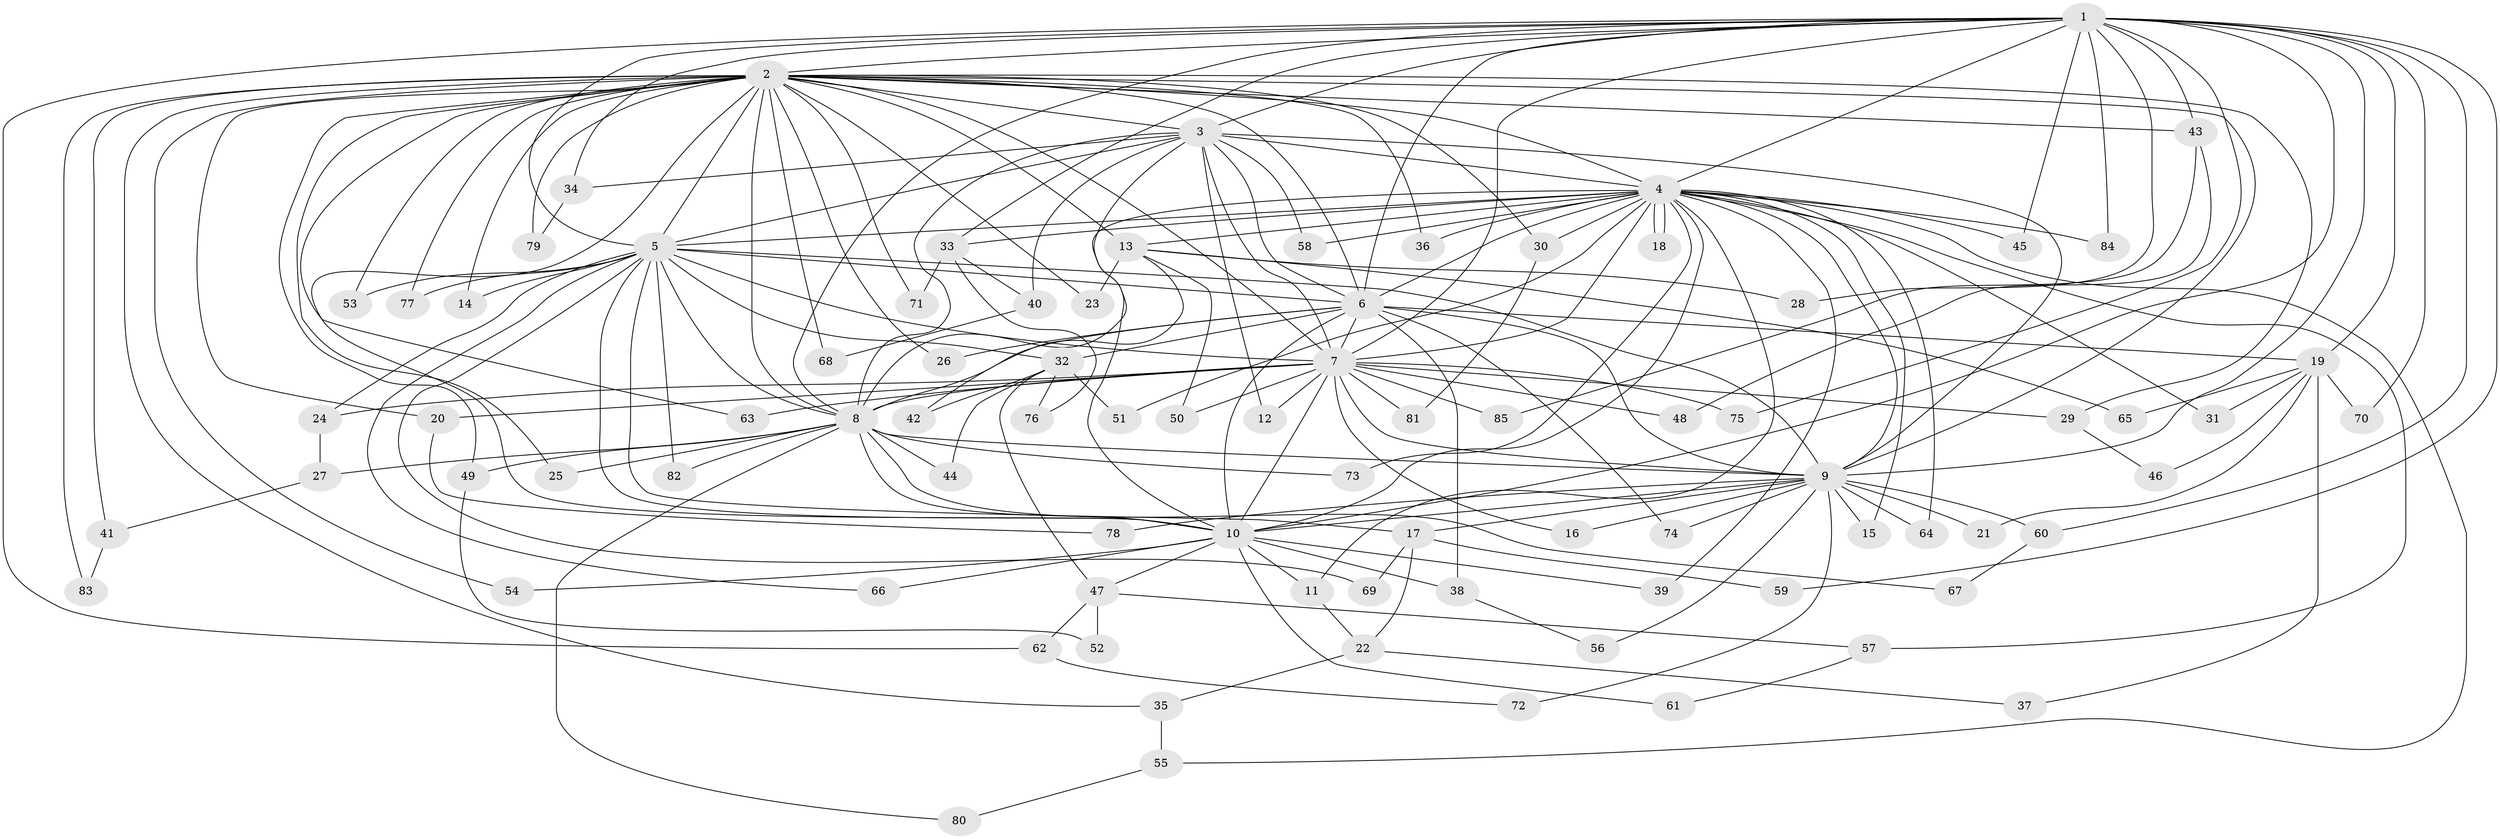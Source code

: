// coarse degree distribution, {19: 0.01639344262295082, 26: 0.01639344262295082, 10: 0.01639344262295082, 23: 0.01639344262295082, 14: 0.01639344262295082, 12: 0.01639344262295082, 18: 0.01639344262295082, 16: 0.01639344262295082, 24: 0.01639344262295082, 3: 0.21311475409836064, 6: 0.01639344262295082, 2: 0.4918032786885246, 4: 0.04918032786885246, 7: 0.03278688524590164, 5: 0.04918032786885246}
// Generated by graph-tools (version 1.1) at 2025/41/03/06/25 10:41:36]
// undirected, 85 vertices, 195 edges
graph export_dot {
graph [start="1"]
  node [color=gray90,style=filled];
  1;
  2;
  3;
  4;
  5;
  6;
  7;
  8;
  9;
  10;
  11;
  12;
  13;
  14;
  15;
  16;
  17;
  18;
  19;
  20;
  21;
  22;
  23;
  24;
  25;
  26;
  27;
  28;
  29;
  30;
  31;
  32;
  33;
  34;
  35;
  36;
  37;
  38;
  39;
  40;
  41;
  42;
  43;
  44;
  45;
  46;
  47;
  48;
  49;
  50;
  51;
  52;
  53;
  54;
  55;
  56;
  57;
  58;
  59;
  60;
  61;
  62;
  63;
  64;
  65;
  66;
  67;
  68;
  69;
  70;
  71;
  72;
  73;
  74;
  75;
  76;
  77;
  78;
  79;
  80;
  81;
  82;
  83;
  84;
  85;
  1 -- 2;
  1 -- 3;
  1 -- 4;
  1 -- 5;
  1 -- 6;
  1 -- 7;
  1 -- 8;
  1 -- 9;
  1 -- 10;
  1 -- 19;
  1 -- 28;
  1 -- 33;
  1 -- 34;
  1 -- 43;
  1 -- 45;
  1 -- 59;
  1 -- 60;
  1 -- 62;
  1 -- 70;
  1 -- 75;
  1 -- 84;
  2 -- 3;
  2 -- 4;
  2 -- 5;
  2 -- 6;
  2 -- 7;
  2 -- 8;
  2 -- 9;
  2 -- 10;
  2 -- 13;
  2 -- 14;
  2 -- 20;
  2 -- 23;
  2 -- 25;
  2 -- 26;
  2 -- 29;
  2 -- 30;
  2 -- 35;
  2 -- 36;
  2 -- 41;
  2 -- 43;
  2 -- 49;
  2 -- 53;
  2 -- 54;
  2 -- 63;
  2 -- 68;
  2 -- 71;
  2 -- 77;
  2 -- 79;
  2 -- 83;
  3 -- 4;
  3 -- 5;
  3 -- 6;
  3 -- 7;
  3 -- 8;
  3 -- 9;
  3 -- 10;
  3 -- 12;
  3 -- 34;
  3 -- 40;
  3 -- 58;
  4 -- 5;
  4 -- 6;
  4 -- 7;
  4 -- 8;
  4 -- 9;
  4 -- 10;
  4 -- 11;
  4 -- 13;
  4 -- 15;
  4 -- 18;
  4 -- 18;
  4 -- 30;
  4 -- 31;
  4 -- 33;
  4 -- 36;
  4 -- 39;
  4 -- 45;
  4 -- 51;
  4 -- 55;
  4 -- 57;
  4 -- 58;
  4 -- 64;
  4 -- 73;
  4 -- 84;
  5 -- 6;
  5 -- 7;
  5 -- 8;
  5 -- 9;
  5 -- 10;
  5 -- 14;
  5 -- 17;
  5 -- 24;
  5 -- 32;
  5 -- 53;
  5 -- 66;
  5 -- 69;
  5 -- 77;
  5 -- 82;
  6 -- 7;
  6 -- 8;
  6 -- 9;
  6 -- 10;
  6 -- 19;
  6 -- 26;
  6 -- 32;
  6 -- 38;
  6 -- 74;
  7 -- 8;
  7 -- 9;
  7 -- 10;
  7 -- 12;
  7 -- 16;
  7 -- 20;
  7 -- 24;
  7 -- 29;
  7 -- 48;
  7 -- 50;
  7 -- 63;
  7 -- 75;
  7 -- 81;
  7 -- 85;
  8 -- 9;
  8 -- 10;
  8 -- 25;
  8 -- 27;
  8 -- 44;
  8 -- 49;
  8 -- 67;
  8 -- 73;
  8 -- 80;
  8 -- 82;
  9 -- 10;
  9 -- 15;
  9 -- 16;
  9 -- 17;
  9 -- 21;
  9 -- 56;
  9 -- 60;
  9 -- 64;
  9 -- 72;
  9 -- 74;
  9 -- 78;
  10 -- 11;
  10 -- 38;
  10 -- 39;
  10 -- 47;
  10 -- 54;
  10 -- 61;
  10 -- 66;
  11 -- 22;
  13 -- 23;
  13 -- 28;
  13 -- 42;
  13 -- 50;
  13 -- 65;
  17 -- 22;
  17 -- 59;
  17 -- 69;
  19 -- 21;
  19 -- 31;
  19 -- 37;
  19 -- 46;
  19 -- 65;
  19 -- 70;
  20 -- 78;
  22 -- 35;
  22 -- 37;
  24 -- 27;
  27 -- 41;
  29 -- 46;
  30 -- 81;
  32 -- 42;
  32 -- 44;
  32 -- 47;
  32 -- 51;
  32 -- 76;
  33 -- 40;
  33 -- 71;
  33 -- 76;
  34 -- 79;
  35 -- 55;
  38 -- 56;
  40 -- 68;
  41 -- 83;
  43 -- 48;
  43 -- 85;
  47 -- 52;
  47 -- 57;
  47 -- 62;
  49 -- 52;
  55 -- 80;
  57 -- 61;
  60 -- 67;
  62 -- 72;
}
